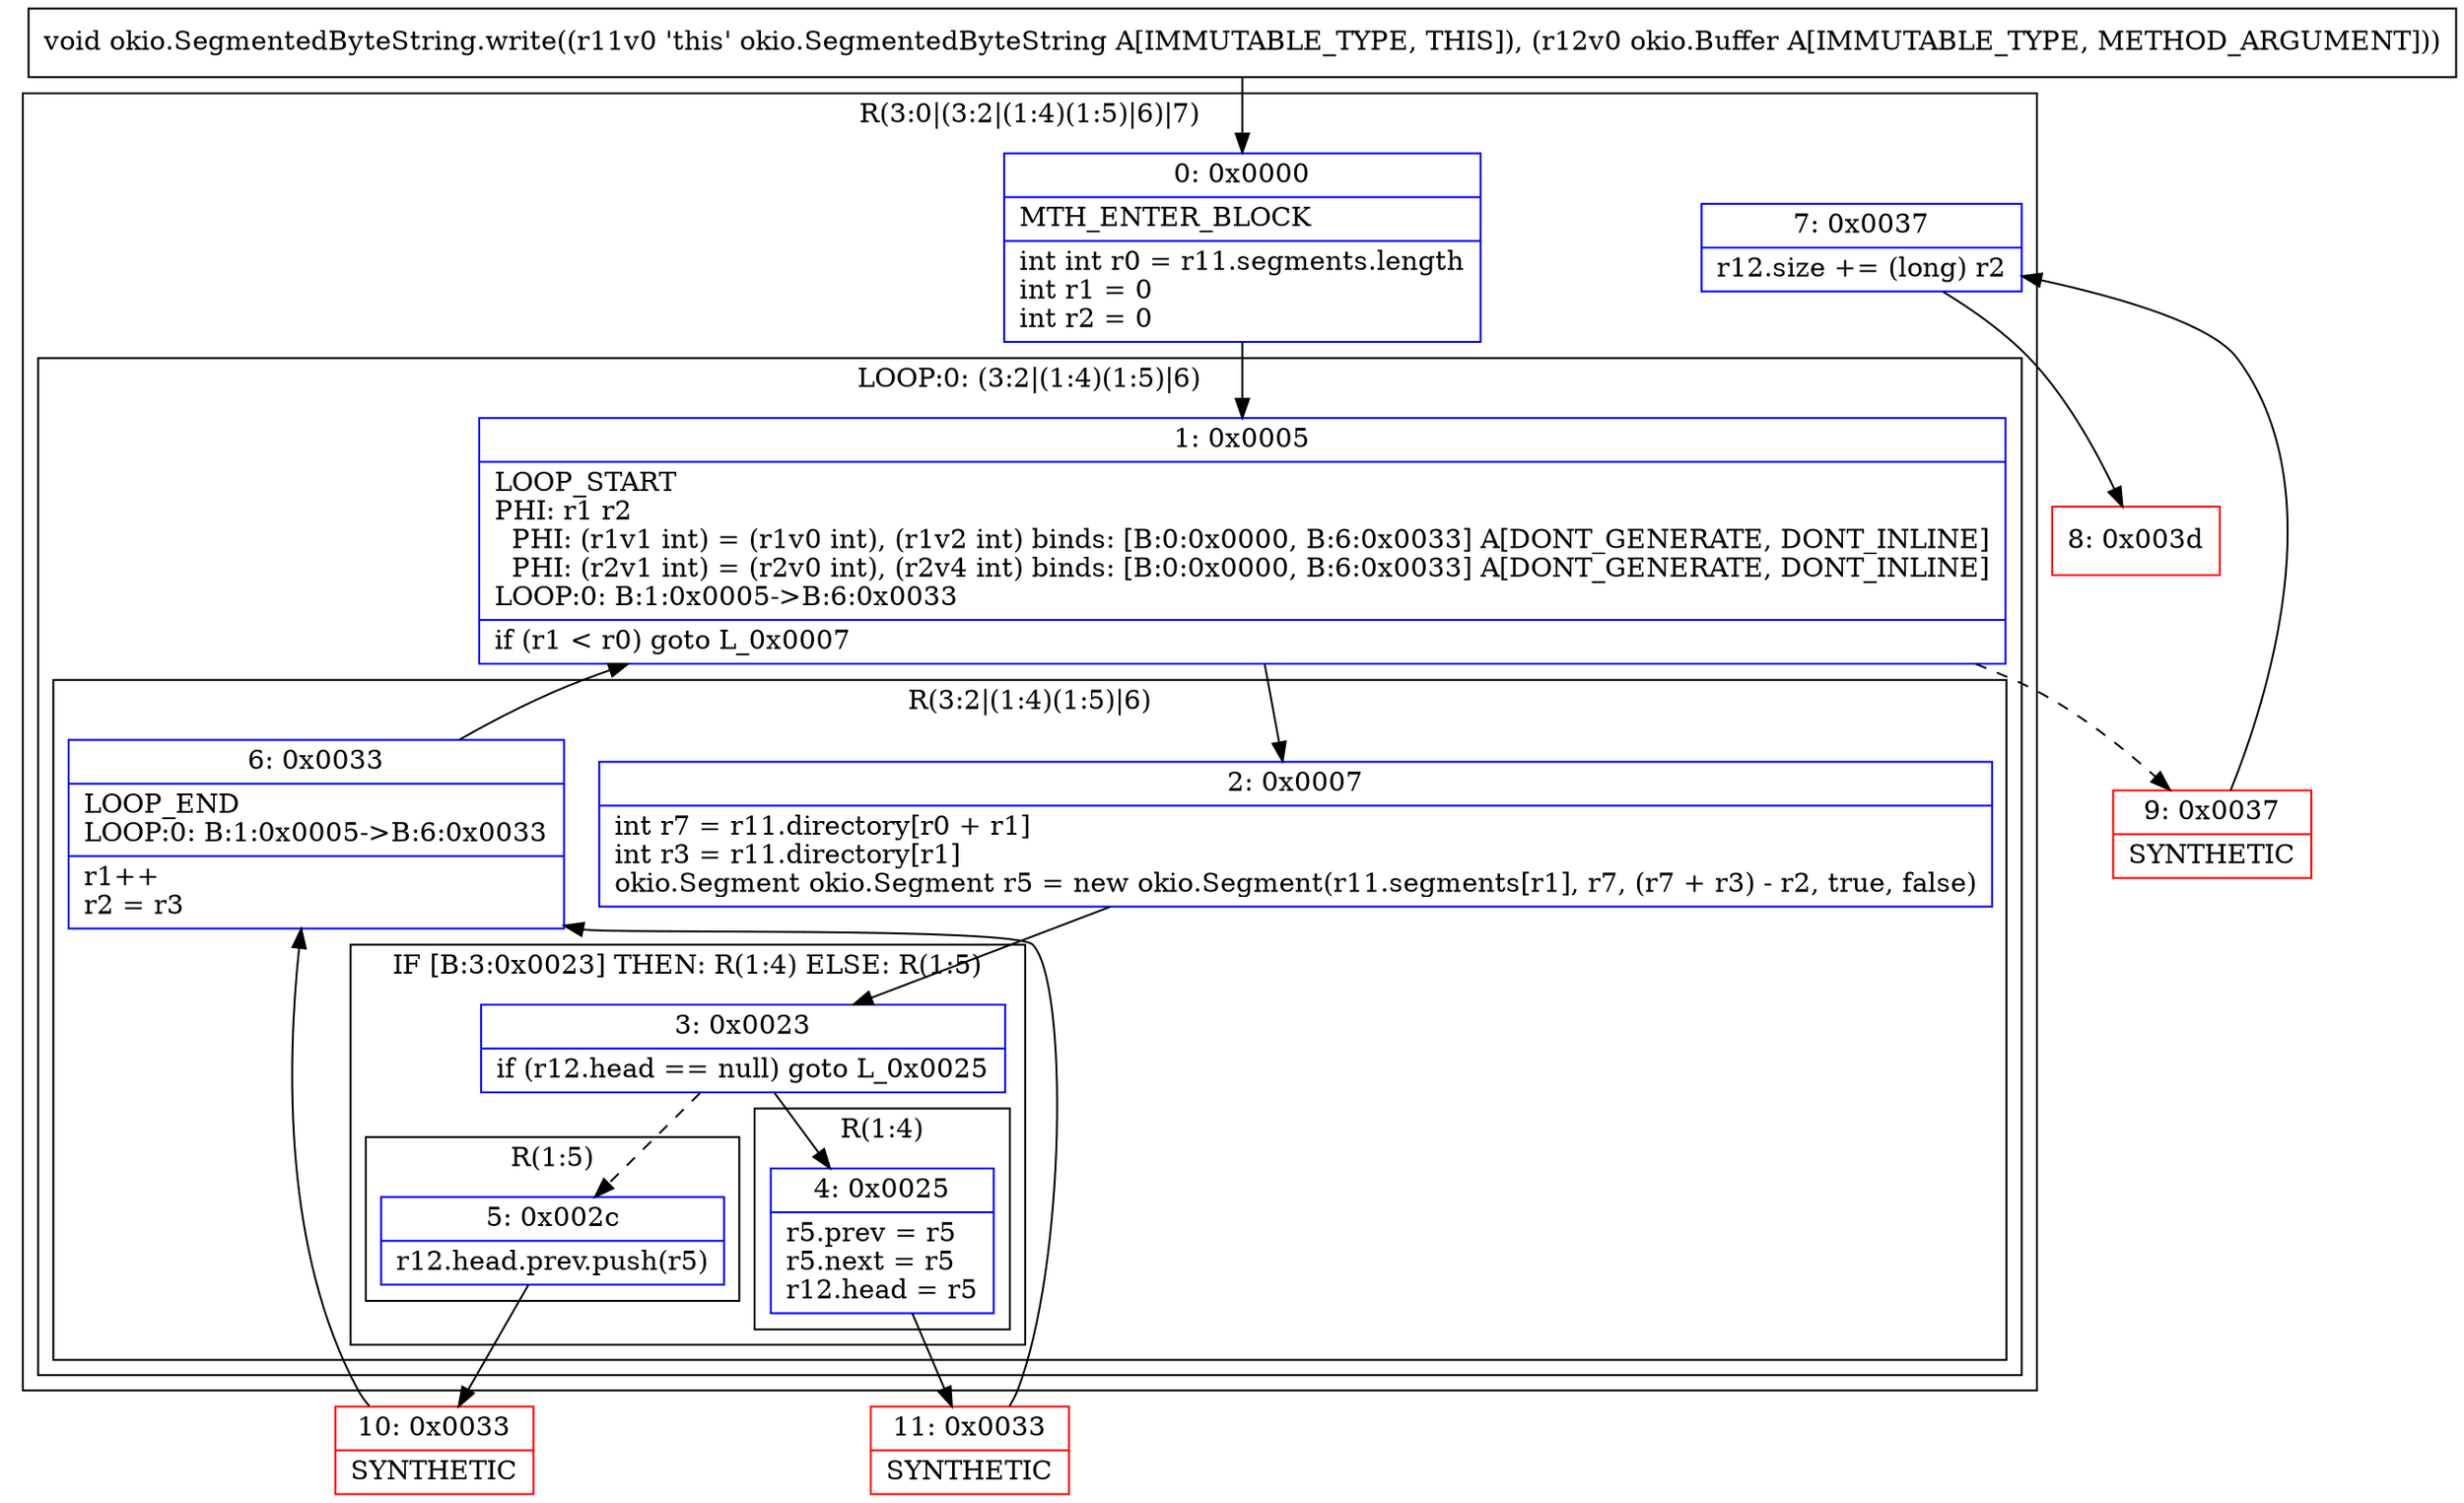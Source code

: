 digraph "CFG forokio.SegmentedByteString.write(Lokio\/Buffer;)V" {
subgraph cluster_Region_1804045246 {
label = "R(3:0|(3:2|(1:4)(1:5)|6)|7)";
node [shape=record,color=blue];
Node_0 [shape=record,label="{0\:\ 0x0000|MTH_ENTER_BLOCK\l|int int r0 = r11.segments.length\lint r1 = 0\lint r2 = 0\l}"];
subgraph cluster_LoopRegion_1527782789 {
label = "LOOP:0: (3:2|(1:4)(1:5)|6)";
node [shape=record,color=blue];
Node_1 [shape=record,label="{1\:\ 0x0005|LOOP_START\lPHI: r1 r2 \l  PHI: (r1v1 int) = (r1v0 int), (r1v2 int) binds: [B:0:0x0000, B:6:0x0033] A[DONT_GENERATE, DONT_INLINE]\l  PHI: (r2v1 int) = (r2v0 int), (r2v4 int) binds: [B:0:0x0000, B:6:0x0033] A[DONT_GENERATE, DONT_INLINE]\lLOOP:0: B:1:0x0005\-\>B:6:0x0033\l|if (r1 \< r0) goto L_0x0007\l}"];
subgraph cluster_Region_1532938401 {
label = "R(3:2|(1:4)(1:5)|6)";
node [shape=record,color=blue];
Node_2 [shape=record,label="{2\:\ 0x0007|int r7 = r11.directory[r0 + r1]\lint r3 = r11.directory[r1]\lokio.Segment okio.Segment r5 = new okio.Segment(r11.segments[r1], r7, (r7 + r3) \- r2, true, false)\l}"];
subgraph cluster_IfRegion_240762157 {
label = "IF [B:3:0x0023] THEN: R(1:4) ELSE: R(1:5)";
node [shape=record,color=blue];
Node_3 [shape=record,label="{3\:\ 0x0023|if (r12.head == null) goto L_0x0025\l}"];
subgraph cluster_Region_1632976193 {
label = "R(1:4)";
node [shape=record,color=blue];
Node_4 [shape=record,label="{4\:\ 0x0025|r5.prev = r5\lr5.next = r5\lr12.head = r5\l}"];
}
subgraph cluster_Region_920158382 {
label = "R(1:5)";
node [shape=record,color=blue];
Node_5 [shape=record,label="{5\:\ 0x002c|r12.head.prev.push(r5)\l}"];
}
}
Node_6 [shape=record,label="{6\:\ 0x0033|LOOP_END\lLOOP:0: B:1:0x0005\-\>B:6:0x0033\l|r1++\lr2 = r3\l}"];
}
}
Node_7 [shape=record,label="{7\:\ 0x0037|r12.size += (long) r2\l}"];
}
Node_8 [shape=record,color=red,label="{8\:\ 0x003d}"];
Node_9 [shape=record,color=red,label="{9\:\ 0x0037|SYNTHETIC\l}"];
Node_10 [shape=record,color=red,label="{10\:\ 0x0033|SYNTHETIC\l}"];
Node_11 [shape=record,color=red,label="{11\:\ 0x0033|SYNTHETIC\l}"];
MethodNode[shape=record,label="{void okio.SegmentedByteString.write((r11v0 'this' okio.SegmentedByteString A[IMMUTABLE_TYPE, THIS]), (r12v0 okio.Buffer A[IMMUTABLE_TYPE, METHOD_ARGUMENT])) }"];
MethodNode -> Node_0;
Node_0 -> Node_1;
Node_1 -> Node_2;
Node_1 -> Node_9[style=dashed];
Node_2 -> Node_3;
Node_3 -> Node_4;
Node_3 -> Node_5[style=dashed];
Node_4 -> Node_11;
Node_5 -> Node_10;
Node_6 -> Node_1;
Node_7 -> Node_8;
Node_9 -> Node_7;
Node_10 -> Node_6;
Node_11 -> Node_6;
}

